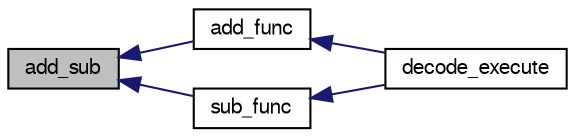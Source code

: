 digraph G
{
  edge [fontname="FreeSans",fontsize="10",labelfontname="FreeSans",labelfontsize="10"];
  node [fontname="FreeSans",fontsize="10",shape=record];
  rankdir=LR;
  Node1 [label="add_sub",height=0.2,width=0.4,color="black", fillcolor="grey75", style="filled" fontcolor="black"];
  Node1 -> Node2 [dir=back,color="midnightblue",fontsize="10",style="solid",fontname="FreeSans"];
  Node2 [label="add_func",height=0.2,width=0.4,color="black", fillcolor="white", style="filled",URL="$exec_8c.html#a703f62eae226447ca8982823454ff6b7",tooltip="Effectue un ADD sur la machine."];
  Node2 -> Node3 [dir=back,color="midnightblue",fontsize="10",style="solid",fontname="FreeSans"];
  Node3 [label="decode_execute",height=0.2,width=0.4,color="black", fillcolor="white", style="filled",URL="$exec_8h.html#a41471ced34d27777447c2609173af7de",tooltip="Décodage et exécution d&#39;une instruction."];
  Node1 -> Node4 [dir=back,color="midnightblue",fontsize="10",style="solid",fontname="FreeSans"];
  Node4 [label="sub_func",height=0.2,width=0.4,color="black", fillcolor="white", style="filled",URL="$exec_8c.html#ac1b0a93cf47e6645c6ed40411b26531a",tooltip="Effectue un SUB sur la machine."];
  Node4 -> Node3 [dir=back,color="midnightblue",fontsize="10",style="solid",fontname="FreeSans"];
}
